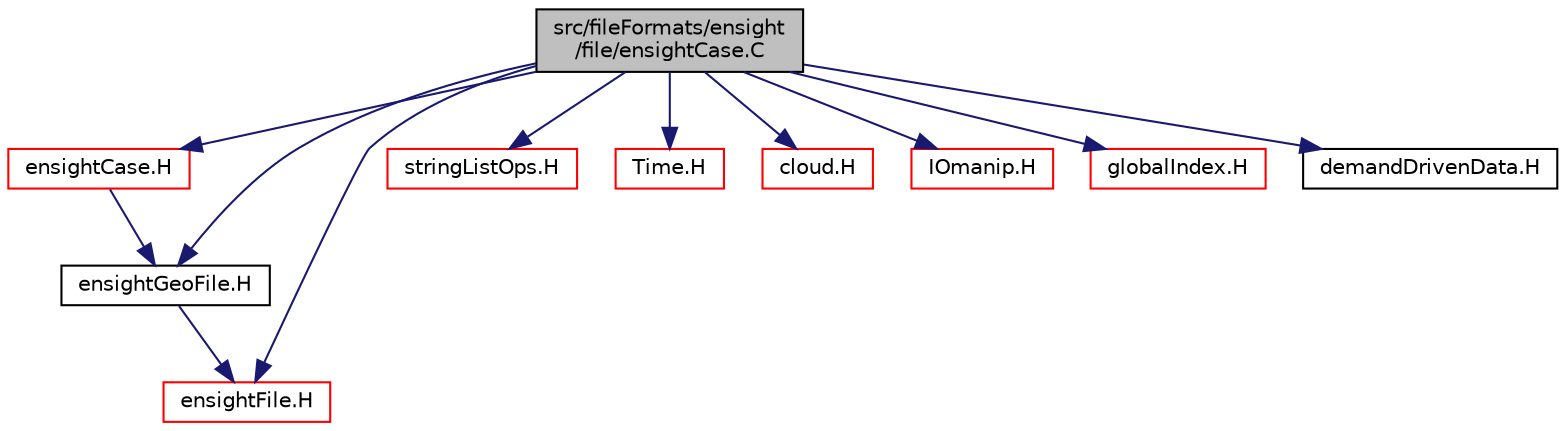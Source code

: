 digraph "src/fileFormats/ensight/file/ensightCase.C"
{
  bgcolor="transparent";
  edge [fontname="Helvetica",fontsize="10",labelfontname="Helvetica",labelfontsize="10"];
  node [fontname="Helvetica",fontsize="10",shape=record];
  Node1 [label="src/fileFormats/ensight\l/file/ensightCase.C",height=0.2,width=0.4,color="black", fillcolor="grey75", style="filled" fontcolor="black"];
  Node1 -> Node2 [color="midnightblue",fontsize="10",style="solid",fontname="Helvetica"];
  Node2 [label="ensightCase.H",height=0.2,width=0.4,color="red",URL="$ensightCase_8H.html"];
  Node2 -> Node3 [color="midnightblue",fontsize="10",style="solid",fontname="Helvetica"];
  Node3 [label="ensightGeoFile.H",height=0.2,width=0.4,color="black",URL="$ensightGeoFile_8H.html"];
  Node3 -> Node4 [color="midnightblue",fontsize="10",style="solid",fontname="Helvetica"];
  Node4 [label="ensightFile.H",height=0.2,width=0.4,color="red",URL="$ensightFile_8H.html"];
  Node1 -> Node5 [color="midnightblue",fontsize="10",style="solid",fontname="Helvetica"];
  Node5 [label="stringListOps.H",height=0.2,width=0.4,color="red",URL="$stringListOps_8H.html",tooltip="Operations on lists of strings. "];
  Node1 -> Node6 [color="midnightblue",fontsize="10",style="solid",fontname="Helvetica"];
  Node6 [label="Time.H",height=0.2,width=0.4,color="red",URL="$Time_8H.html"];
  Node1 -> Node7 [color="midnightblue",fontsize="10",style="solid",fontname="Helvetica"];
  Node7 [label="cloud.H",height=0.2,width=0.4,color="red",URL="$cloud_8H.html"];
  Node1 -> Node8 [color="midnightblue",fontsize="10",style="solid",fontname="Helvetica"];
  Node8 [label="IOmanip.H",height=0.2,width=0.4,color="red",URL="$IOmanip_8H.html",tooltip="Istream and Ostream manipulators taking arguments. "];
  Node1 -> Node9 [color="midnightblue",fontsize="10",style="solid",fontname="Helvetica"];
  Node9 [label="globalIndex.H",height=0.2,width=0.4,color="red",URL="$globalIndex_8H.html"];
  Node1 -> Node4 [color="midnightblue",fontsize="10",style="solid",fontname="Helvetica"];
  Node1 -> Node3 [color="midnightblue",fontsize="10",style="solid",fontname="Helvetica"];
  Node1 -> Node10 [color="midnightblue",fontsize="10",style="solid",fontname="Helvetica"];
  Node10 [label="demandDrivenData.H",height=0.2,width=0.4,color="black",URL="$demandDrivenData_8H.html",tooltip="Template functions to aid in the implementation of demand driven data. "];
}
